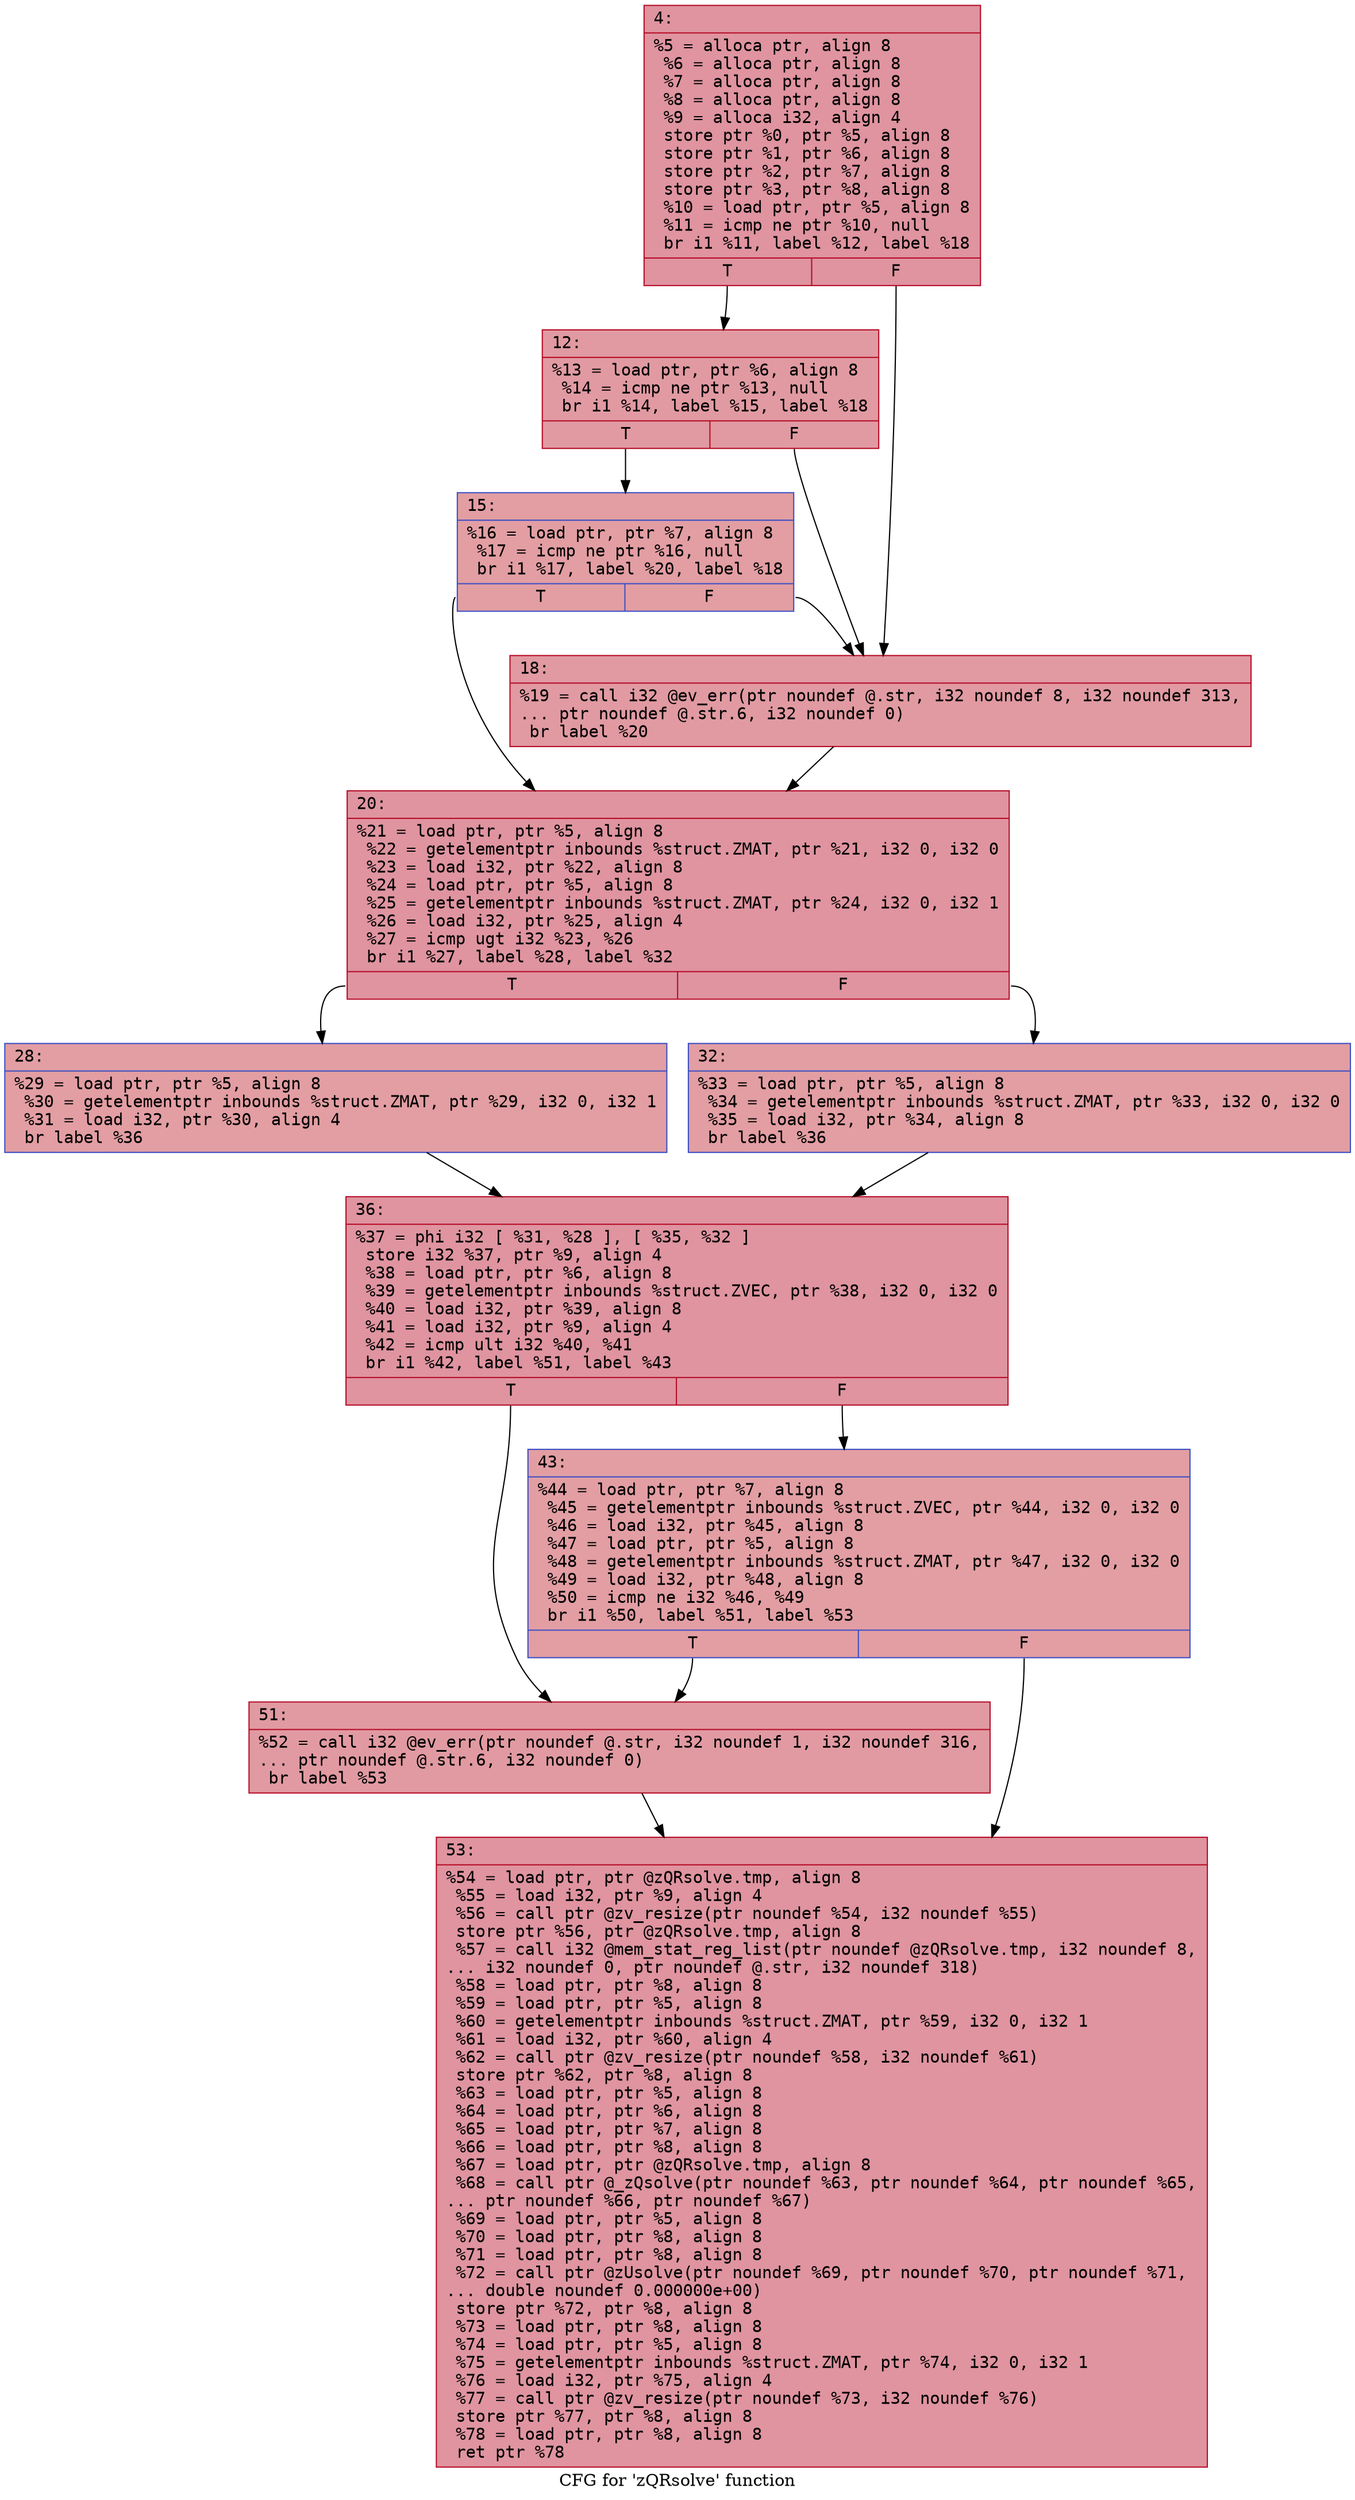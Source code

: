 digraph "CFG for 'zQRsolve' function" {
	label="CFG for 'zQRsolve' function";

	Node0x600002270870 [shape=record,color="#b70d28ff", style=filled, fillcolor="#b70d2870" fontname="Courier",label="{4:\l|  %5 = alloca ptr, align 8\l  %6 = alloca ptr, align 8\l  %7 = alloca ptr, align 8\l  %8 = alloca ptr, align 8\l  %9 = alloca i32, align 4\l  store ptr %0, ptr %5, align 8\l  store ptr %1, ptr %6, align 8\l  store ptr %2, ptr %7, align 8\l  store ptr %3, ptr %8, align 8\l  %10 = load ptr, ptr %5, align 8\l  %11 = icmp ne ptr %10, null\l  br i1 %11, label %12, label %18\l|{<s0>T|<s1>F}}"];
	Node0x600002270870:s0 -> Node0x6000022708c0[tooltip="4 -> 12\nProbability 62.50%" ];
	Node0x600002270870:s1 -> Node0x600002270960[tooltip="4 -> 18\nProbability 37.50%" ];
	Node0x6000022708c0 [shape=record,color="#b70d28ff", style=filled, fillcolor="#bb1b2c70" fontname="Courier",label="{12:\l|  %13 = load ptr, ptr %6, align 8\l  %14 = icmp ne ptr %13, null\l  br i1 %14, label %15, label %18\l|{<s0>T|<s1>F}}"];
	Node0x6000022708c0:s0 -> Node0x600002270910[tooltip="12 -> 15\nProbability 62.50%" ];
	Node0x6000022708c0:s1 -> Node0x600002270960[tooltip="12 -> 18\nProbability 37.50%" ];
	Node0x600002270910 [shape=record,color="#3d50c3ff", style=filled, fillcolor="#be242e70" fontname="Courier",label="{15:\l|  %16 = load ptr, ptr %7, align 8\l  %17 = icmp ne ptr %16, null\l  br i1 %17, label %20, label %18\l|{<s0>T|<s1>F}}"];
	Node0x600002270910:s0 -> Node0x6000022709b0[tooltip="15 -> 20\nProbability 62.50%" ];
	Node0x600002270910:s1 -> Node0x600002270960[tooltip="15 -> 18\nProbability 37.50%" ];
	Node0x600002270960 [shape=record,color="#b70d28ff", style=filled, fillcolor="#bb1b2c70" fontname="Courier",label="{18:\l|  %19 = call i32 @ev_err(ptr noundef @.str, i32 noundef 8, i32 noundef 313,\l... ptr noundef @.str.6, i32 noundef 0)\l  br label %20\l}"];
	Node0x600002270960 -> Node0x6000022709b0[tooltip="18 -> 20\nProbability 100.00%" ];
	Node0x6000022709b0 [shape=record,color="#b70d28ff", style=filled, fillcolor="#b70d2870" fontname="Courier",label="{20:\l|  %21 = load ptr, ptr %5, align 8\l  %22 = getelementptr inbounds %struct.ZMAT, ptr %21, i32 0, i32 0\l  %23 = load i32, ptr %22, align 8\l  %24 = load ptr, ptr %5, align 8\l  %25 = getelementptr inbounds %struct.ZMAT, ptr %24, i32 0, i32 1\l  %26 = load i32, ptr %25, align 4\l  %27 = icmp ugt i32 %23, %26\l  br i1 %27, label %28, label %32\l|{<s0>T|<s1>F}}"];
	Node0x6000022709b0:s0 -> Node0x600002270a00[tooltip="20 -> 28\nProbability 50.00%" ];
	Node0x6000022709b0:s1 -> Node0x600002270a50[tooltip="20 -> 32\nProbability 50.00%" ];
	Node0x600002270a00 [shape=record,color="#3d50c3ff", style=filled, fillcolor="#be242e70" fontname="Courier",label="{28:\l|  %29 = load ptr, ptr %5, align 8\l  %30 = getelementptr inbounds %struct.ZMAT, ptr %29, i32 0, i32 1\l  %31 = load i32, ptr %30, align 4\l  br label %36\l}"];
	Node0x600002270a00 -> Node0x600002270aa0[tooltip="28 -> 36\nProbability 100.00%" ];
	Node0x600002270a50 [shape=record,color="#3d50c3ff", style=filled, fillcolor="#be242e70" fontname="Courier",label="{32:\l|  %33 = load ptr, ptr %5, align 8\l  %34 = getelementptr inbounds %struct.ZMAT, ptr %33, i32 0, i32 0\l  %35 = load i32, ptr %34, align 8\l  br label %36\l}"];
	Node0x600002270a50 -> Node0x600002270aa0[tooltip="32 -> 36\nProbability 100.00%" ];
	Node0x600002270aa0 [shape=record,color="#b70d28ff", style=filled, fillcolor="#b70d2870" fontname="Courier",label="{36:\l|  %37 = phi i32 [ %31, %28 ], [ %35, %32 ]\l  store i32 %37, ptr %9, align 4\l  %38 = load ptr, ptr %6, align 8\l  %39 = getelementptr inbounds %struct.ZVEC, ptr %38, i32 0, i32 0\l  %40 = load i32, ptr %39, align 8\l  %41 = load i32, ptr %9, align 4\l  %42 = icmp ult i32 %40, %41\l  br i1 %42, label %51, label %43\l|{<s0>T|<s1>F}}"];
	Node0x600002270aa0:s0 -> Node0x600002270b40[tooltip="36 -> 51\nProbability 50.00%" ];
	Node0x600002270aa0:s1 -> Node0x600002270af0[tooltip="36 -> 43\nProbability 50.00%" ];
	Node0x600002270af0 [shape=record,color="#3d50c3ff", style=filled, fillcolor="#be242e70" fontname="Courier",label="{43:\l|  %44 = load ptr, ptr %7, align 8\l  %45 = getelementptr inbounds %struct.ZVEC, ptr %44, i32 0, i32 0\l  %46 = load i32, ptr %45, align 8\l  %47 = load ptr, ptr %5, align 8\l  %48 = getelementptr inbounds %struct.ZMAT, ptr %47, i32 0, i32 0\l  %49 = load i32, ptr %48, align 8\l  %50 = icmp ne i32 %46, %49\l  br i1 %50, label %51, label %53\l|{<s0>T|<s1>F}}"];
	Node0x600002270af0:s0 -> Node0x600002270b40[tooltip="43 -> 51\nProbability 50.00%" ];
	Node0x600002270af0:s1 -> Node0x600002270b90[tooltip="43 -> 53\nProbability 50.00%" ];
	Node0x600002270b40 [shape=record,color="#b70d28ff", style=filled, fillcolor="#bb1b2c70" fontname="Courier",label="{51:\l|  %52 = call i32 @ev_err(ptr noundef @.str, i32 noundef 1, i32 noundef 316,\l... ptr noundef @.str.6, i32 noundef 0)\l  br label %53\l}"];
	Node0x600002270b40 -> Node0x600002270b90[tooltip="51 -> 53\nProbability 100.00%" ];
	Node0x600002270b90 [shape=record,color="#b70d28ff", style=filled, fillcolor="#b70d2870" fontname="Courier",label="{53:\l|  %54 = load ptr, ptr @zQRsolve.tmp, align 8\l  %55 = load i32, ptr %9, align 4\l  %56 = call ptr @zv_resize(ptr noundef %54, i32 noundef %55)\l  store ptr %56, ptr @zQRsolve.tmp, align 8\l  %57 = call i32 @mem_stat_reg_list(ptr noundef @zQRsolve.tmp, i32 noundef 8,\l... i32 noundef 0, ptr noundef @.str, i32 noundef 318)\l  %58 = load ptr, ptr %8, align 8\l  %59 = load ptr, ptr %5, align 8\l  %60 = getelementptr inbounds %struct.ZMAT, ptr %59, i32 0, i32 1\l  %61 = load i32, ptr %60, align 4\l  %62 = call ptr @zv_resize(ptr noundef %58, i32 noundef %61)\l  store ptr %62, ptr %8, align 8\l  %63 = load ptr, ptr %5, align 8\l  %64 = load ptr, ptr %6, align 8\l  %65 = load ptr, ptr %7, align 8\l  %66 = load ptr, ptr %8, align 8\l  %67 = load ptr, ptr @zQRsolve.tmp, align 8\l  %68 = call ptr @_zQsolve(ptr noundef %63, ptr noundef %64, ptr noundef %65,\l... ptr noundef %66, ptr noundef %67)\l  %69 = load ptr, ptr %5, align 8\l  %70 = load ptr, ptr %8, align 8\l  %71 = load ptr, ptr %8, align 8\l  %72 = call ptr @zUsolve(ptr noundef %69, ptr noundef %70, ptr noundef %71,\l... double noundef 0.000000e+00)\l  store ptr %72, ptr %8, align 8\l  %73 = load ptr, ptr %8, align 8\l  %74 = load ptr, ptr %5, align 8\l  %75 = getelementptr inbounds %struct.ZMAT, ptr %74, i32 0, i32 1\l  %76 = load i32, ptr %75, align 4\l  %77 = call ptr @zv_resize(ptr noundef %73, i32 noundef %76)\l  store ptr %77, ptr %8, align 8\l  %78 = load ptr, ptr %8, align 8\l  ret ptr %78\l}"];
}
